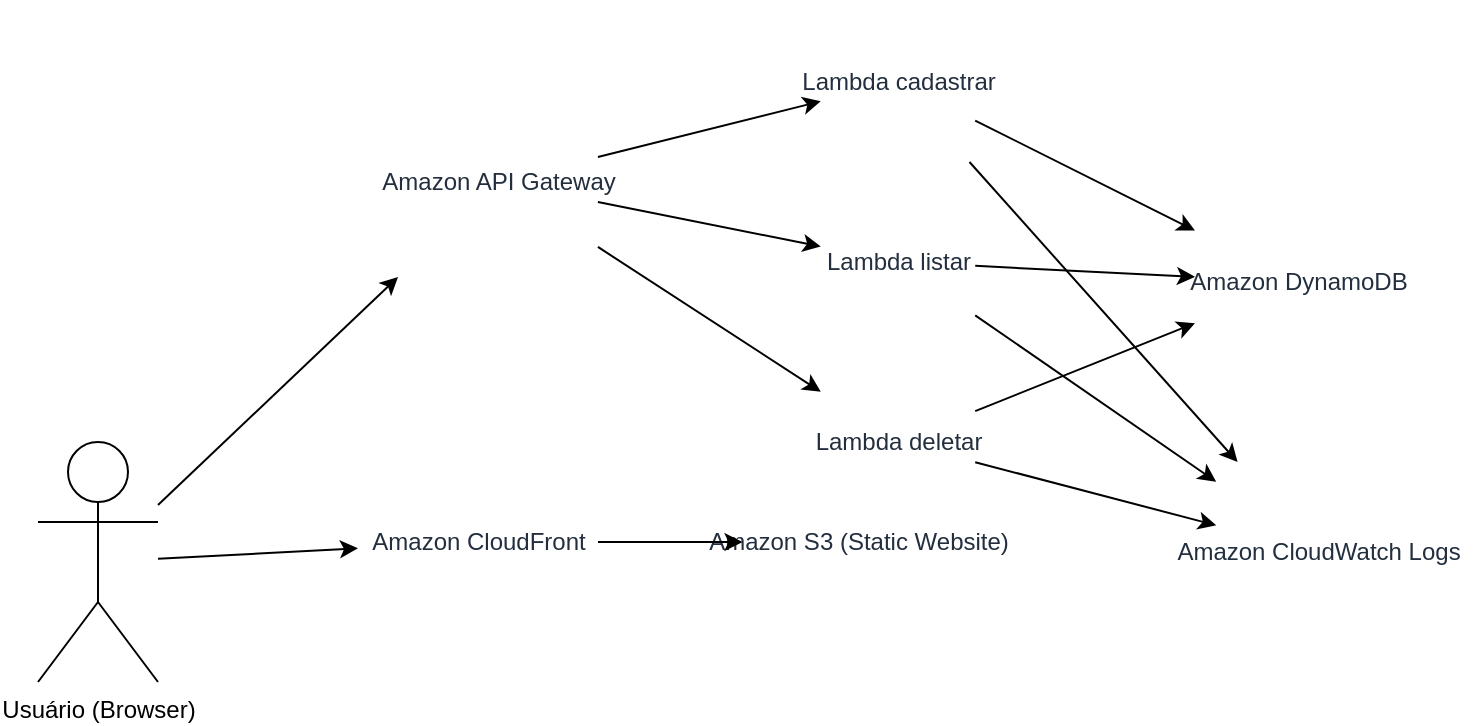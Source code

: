 <mxfile>
    <diagram id="aws-architecture" name="AWS Architecture">
        <mxGraphModel dx="734" dy="721" grid="1" gridSize="10" guides="1" tooltips="1" connect="1" arrows="1" fold="1" page="1" pageScale="1" pageWidth="1920" pageHeight="1080" math="0" shadow="0">
            <root>
                <mxCell id="0"/>
                <mxCell id="1" parent="0"/>
                <mxCell id="user" value="Usuário (Browser)" style="shape=umlActor;verticalLabelPosition=bottom;verticalAlign=top;html=1;" parent="1" vertex="1">
                    <mxGeometry x="60" y="260" width="60" height="120" as="geometry"/>
                </mxCell>
                 <mxCell id="cf" value="Amazon CloudFront" style="shape=mxgraph.aws4.cloudfront;html=1;gradientColor=none;fontColor=#232F3E;strokeColor=#ffffff;" parent="1" vertex="1">
                    <mxGeometry x="220" y="250" width="120" height="120" as="geometry"/>
                </mxCell>
                <mxCell id="s3" value="Amazon S3 (Static Website)" style="shape=mxgraph.aws4.s3;html=1;gradientColor=none;fontColor=#232F3E;strokeColor=#ffffff;" parent="1" vertex="1">
                    <mxGeometry x="400" y="250" width="140" height="120" as="geometry"/>
                </mxCell>
                 <mxCell id="apigw" value="Amazon API Gateway" style="shape=mxgraph.aws4.api_gateway;html=1;gradientColor=none;fontColor=#232F3E;strokeColor=#ffffff;" parent="1" vertex="1">
                    <mxGeometry x="220" y="80" width="140" height="100" as="geometry"/>
                </mxCell>
                 <mxCell id="lambdaCadastrar" value="Lambda cadastrar" style="shape=mxgraph.aws4.lambda;html=1;gradientColor=none;fontColor=#232F3E;strokeColor=#ffffff;" parent="1" vertex="1">
                    <mxGeometry x="420" y="40" width="140" height="80" as="geometry"/>
                </mxCell>
                 <mxCell id="lambdaListar" value="Lambda listar" style="shape=mxgraph.aws4.lambda;html=1;gradientColor=none;fontColor=#232F3E;strokeColor=#ffffff;" parent="1" vertex="1">
                    <mxGeometry x="420" y="130" width="140" height="80" as="geometry"/>
                </mxCell>
                 <mxCell id="lambdaDeletar" value="Lambda deletar" style="shape=mxgraph.aws4.lambda;html=1;gradientColor=none;fontColor=#232F3E;strokeColor=#ffffff;" parent="1" vertex="1">
                    <mxGeometry x="420" y="220" width="140" height="80" as="geometry"/>
                </mxCell>
                 <mxCell id="ddb" value="Amazon DynamoDB" style="shape=mxgraph.aws4.dynamodb;html=1;gradientColor=none;fontColor=#232F3E;strokeColor=#ffffff;" parent="1" vertex="1">
                    <mxGeometry x="620" y="120" width="140" height="120" as="geometry"/>
                </mxCell>
                 <mxCell id="cw" value="Amazon CloudWatch Logs" style="shape=mxgraph.aws4.cloudwatch;html=1;gradientColor=none;fontColor=#232F3E;strokeColor=#ffffff;" parent="1" vertex="1">
                    <mxGeometry x="620" y="270" width="160" height="90" as="geometry"/>
                </mxCell>
                <mxCell id="e1" parent="1" source="user" target="cf" edge="1">
                    <mxGeometry relative="1" as="geometry">
                        <mxPoint as="targetPoint"/>
                    </mxGeometry>
                </mxCell>
                <mxCell id="e2" parent="1" source="cf" target="s3" edge="1">
                    <mxGeometry relative="1" as="geometry"/>
                </mxCell>
                <mxCell id="e3" parent="1" source="user" target="apigw" edge="1">
                    <mxGeometry relative="1" as="geometry"/>
                </mxCell>
                <mxCell id="e4" parent="1" source="apigw" target="lambdaCadastrar" edge="1">
                    <mxGeometry relative="1" as="geometry"/>
                </mxCell>
                <mxCell id="e5" parent="1" source="apigw" target="lambdaListar" edge="1">
                    <mxGeometry relative="1" as="geometry"/>
                </mxCell>
                <mxCell id="e6" parent="1" source="apigw" target="lambdaDeletar" edge="1">
                    <mxGeometry relative="1" as="geometry"/>
                </mxCell>
                <mxCell id="e7" parent="1" source="lambdaCadastrar" target="ddb" edge="1">
                    <mxGeometry relative="1" as="geometry"/>
                </mxCell>
                <mxCell id="e8" parent="1" source="lambdaListar" target="ddb" edge="1">
                    <mxGeometry relative="1" as="geometry"/>
                </mxCell>
                <mxCell id="e9" parent="1" source="lambdaDeletar" target="ddb" edge="1">
                    <mxGeometry relative="1" as="geometry"/>
                </mxCell>
                <mxCell id="e10" parent="1" source="lambdaCadastrar" target="cw" edge="1">
                    <mxGeometry relative="1" as="geometry"/>
                </mxCell>
                <mxCell id="e11" parent="1" source="lambdaListar" target="cw" edge="1">
                    <mxGeometry relative="1" as="geometry"/>
                </mxCell>
                <mxCell id="e12" parent="1" source="lambdaDeletar" target="cw" edge="1">
                    <mxGeometry relative="1" as="geometry"/>
                </mxCell>
                 
            </root>
        </mxGraphModel>
    </diagram>
</mxfile>